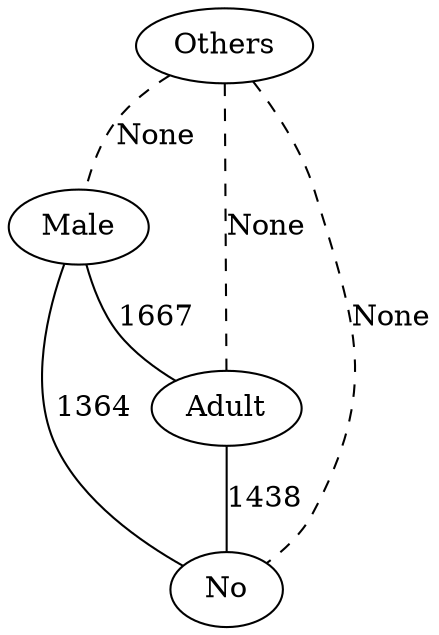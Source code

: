 strict graph "()" {
Others;
Male;
Adult;
No;
Others -- Male  [color=black, label=None, style=dashed];
Others -- Adult  [color=black, label=None, style=dashed];
Others -- No  [color=black, label=None, style=dashed];
Male -- Adult  [color=black, label=1667, style=solid];
Male -- No  [color=black, label=1364, style=solid];
Adult -- No  [color=black, label=1438, style=solid];
}

